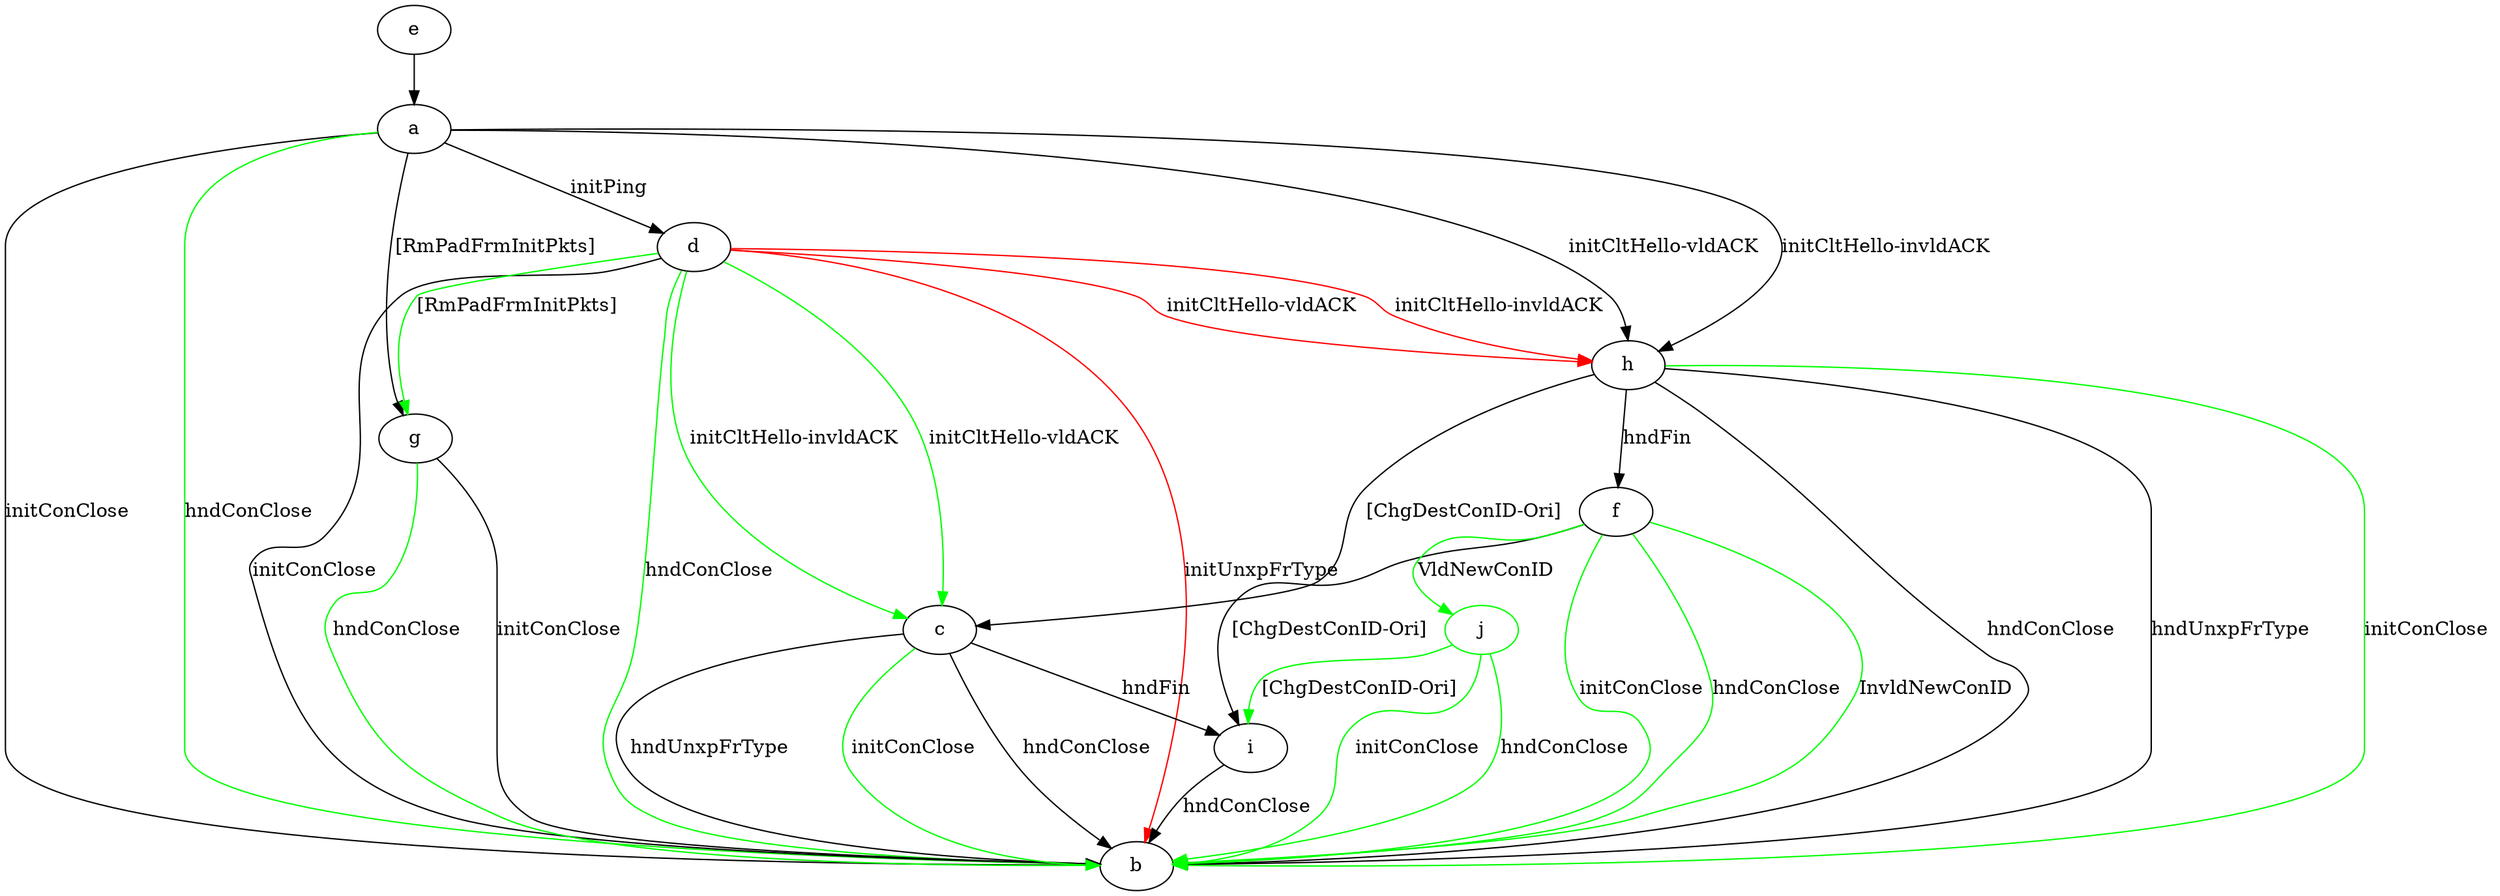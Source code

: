 digraph "" {
	a -> b	[key=0,
		label="initConClose "];
	a -> b	[key=1,
		color=green,
		label="hndConClose "];
	a -> d	[key=0,
		label="initPing "];
	a -> g	[key=0,
		label="[RmPadFrmInitPkts] "];
	a -> h	[key=0,
		label="initCltHello-vldACK "];
	a -> h	[key=1,
		label="initCltHello-invldACK "];
	c -> b	[key=0,
		label="hndConClose "];
	c -> b	[key=1,
		label="hndUnxpFrType "];
	c -> b	[key=2,
		color=green,
		label="initConClose "];
	c -> i	[key=0,
		label="hndFin "];
	d -> b	[key=0,
		label="initConClose "];
	d -> b	[key=1,
		color=green,
		label="hndConClose "];
	d -> b	[key=2,
		color=red,
		label="initUnxpFrType "];
	d -> c	[key=0,
		color=green,
		label="initCltHello-vldACK "];
	d -> c	[key=1,
		color=green,
		label="initCltHello-invldACK "];
	d -> g	[key=0,
		color=green,
		label="[RmPadFrmInitPkts] "];
	d -> h	[key=0,
		color=red,
		label="initCltHello-vldACK "];
	d -> h	[key=1,
		color=red,
		label="initCltHello-invldACK "];
	e -> a	[key=0];
	f -> b	[key=0,
		color=green,
		label="initConClose "];
	f -> b	[key=1,
		color=green,
		label="hndConClose "];
	f -> b	[key=2,
		color=green,
		label="InvldNewConID "];
	f -> i	[key=0,
		label="[ChgDestConID-Ori] "];
	j	[color=green];
	f -> j	[key=0,
		color=green,
		label="VldNewConID "];
	g -> b	[key=0,
		label="initConClose "];
	g -> b	[key=1,
		color=green,
		label="hndConClose "];
	h -> b	[key=0,
		label="hndConClose "];
	h -> b	[key=1,
		label="hndUnxpFrType "];
	h -> b	[key=2,
		color=green,
		label="initConClose "];
	h -> c	[key=0,
		label="[ChgDestConID-Ori] "];
	h -> f	[key=0,
		label="hndFin "];
	i -> b	[key=0,
		label="hndConClose "];
	j -> b	[key=0,
		color=green,
		label="initConClose "];
	j -> b	[key=1,
		color=green,
		label="hndConClose "];
	j -> i	[key=0,
		color=green,
		label="[ChgDestConID-Ori] "];
}
